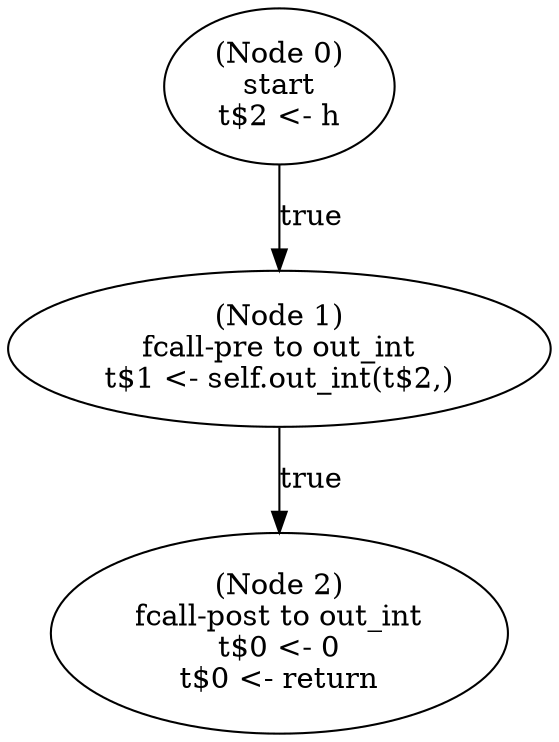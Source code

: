 digraph printh_pre {
  n0 [label="(Node 0)\nstart\nt$2 <- h\n"];
 n0 -> n1 [label="true"];
  n1 [label="(Node 1)\nfcall-pre to out_int\nt$1 <- self.out_int(t$2,)\n"];
 n1 -> n2 [label="true"];
  n2 [label="(Node 2)\nfcall-post to out_int\nt$0 <- 0\nt$0 <- return\n"];
}
